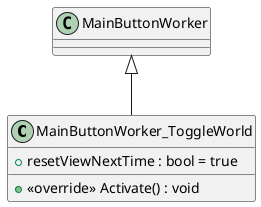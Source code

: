 @startuml
class MainButtonWorker_ToggleWorld {
    + resetViewNextTime : bool = true
    + <<override>> Activate() : void
}
MainButtonWorker <|-- MainButtonWorker_ToggleWorld
@enduml
